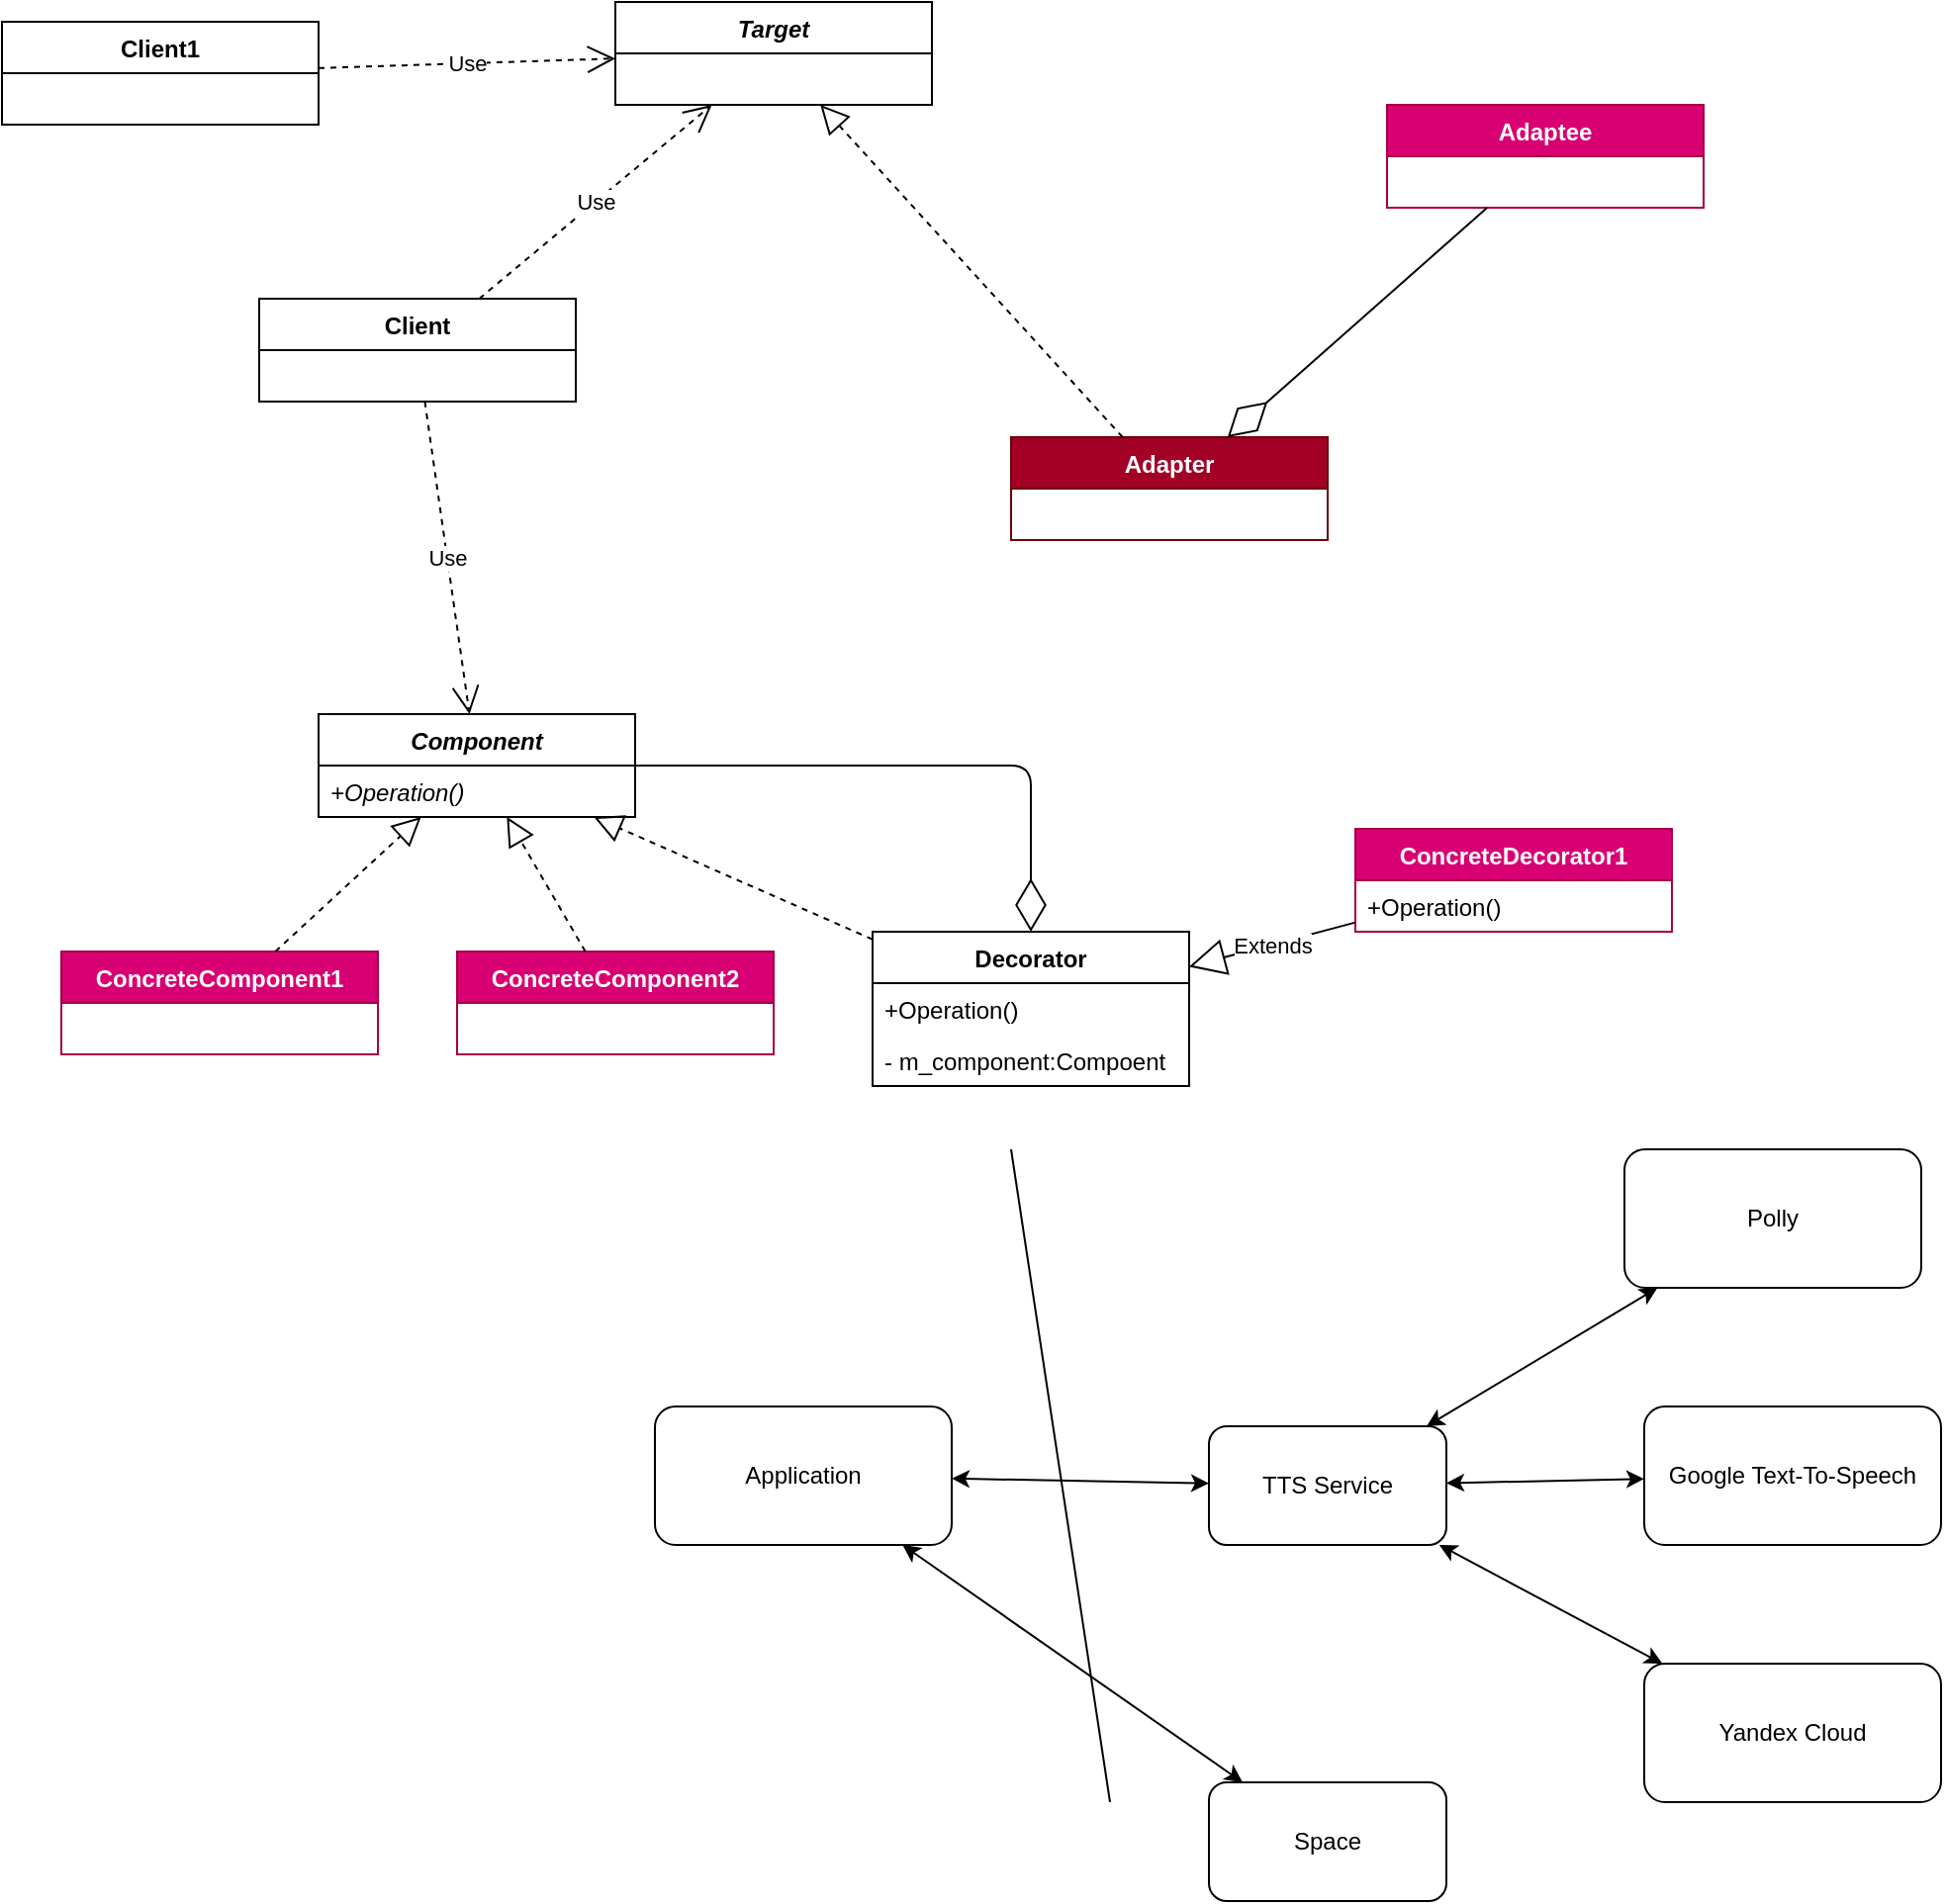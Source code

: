 <mxfile version="14.1.8" type="device"><diagram id="Q8CXIsuBDNoDSrdsRN5t" name="Страница 1"><mxGraphModel dx="2032" dy="1865" grid="1" gridSize="10" guides="1" tooltips="1" connect="1" arrows="1" fold="1" page="1" pageScale="1" pageWidth="827" pageHeight="1169" math="0" shadow="0"><root><mxCell id="0"/><mxCell id="1" parent="0"/><mxCell id="nOBl9FINNaGCTGfvxAKD-1" value="Application" style="rounded=1;whiteSpace=wrap;html=1;" vertex="1" parent="1"><mxGeometry x="60" y="350" width="150" height="70" as="geometry"/></mxCell><mxCell id="nOBl9FINNaGCTGfvxAKD-2" value="Google Text-To-Speech" style="rounded=1;whiteSpace=wrap;html=1;" vertex="1" parent="1"><mxGeometry x="560" y="350" width="150" height="70" as="geometry"/></mxCell><mxCell id="nOBl9FINNaGCTGfvxAKD-3" value="Polly" style="rounded=1;whiteSpace=wrap;html=1;" vertex="1" parent="1"><mxGeometry x="550" y="220" width="150" height="70" as="geometry"/></mxCell><mxCell id="nOBl9FINNaGCTGfvxAKD-4" value="Yandex Cloud" style="rounded=1;whiteSpace=wrap;html=1;" vertex="1" parent="1"><mxGeometry x="560" y="480" width="150" height="70" as="geometry"/></mxCell><mxCell id="nOBl9FINNaGCTGfvxAKD-5" value="" style="endArrow=classic;startArrow=classic;html=1;" edge="1" parent="1" source="nOBl9FINNaGCTGfvxAKD-9" target="nOBl9FINNaGCTGfvxAKD-2"><mxGeometry width="50" height="50" relative="1" as="geometry"><mxPoint x="260" y="340" as="sourcePoint"/><mxPoint x="310" y="290" as="targetPoint"/></mxGeometry></mxCell><mxCell id="nOBl9FINNaGCTGfvxAKD-6" value="" style="endArrow=classic;startArrow=classic;html=1;" edge="1" parent="1" source="nOBl9FINNaGCTGfvxAKD-9" target="nOBl9FINNaGCTGfvxAKD-3"><mxGeometry width="50" height="50" relative="1" as="geometry"><mxPoint x="260" y="340" as="sourcePoint"/><mxPoint x="310" y="290" as="targetPoint"/></mxGeometry></mxCell><mxCell id="nOBl9FINNaGCTGfvxAKD-7" value="" style="endArrow=classic;startArrow=classic;html=1;" edge="1" parent="1" source="nOBl9FINNaGCTGfvxAKD-1" target="nOBl9FINNaGCTGfvxAKD-9"><mxGeometry width="50" height="50" relative="1" as="geometry"><mxPoint x="260" y="340" as="sourcePoint"/><mxPoint x="310" y="290" as="targetPoint"/></mxGeometry></mxCell><mxCell id="nOBl9FINNaGCTGfvxAKD-9" value="TTS Service" style="rounded=1;whiteSpace=wrap;html=1;" vertex="1" parent="1"><mxGeometry x="340" y="360" width="120" height="60" as="geometry"/></mxCell><mxCell id="nOBl9FINNaGCTGfvxAKD-10" value="" style="endArrow=classic;startArrow=classic;html=1;" edge="1" parent="1" source="nOBl9FINNaGCTGfvxAKD-9" target="nOBl9FINNaGCTGfvxAKD-4"><mxGeometry width="50" height="50" relative="1" as="geometry"><mxPoint x="260" y="340" as="sourcePoint"/><mxPoint x="310" y="290" as="targetPoint"/></mxGeometry></mxCell><mxCell id="nOBl9FINNaGCTGfvxAKD-11" value="" style="endArrow=none;html=1;" edge="1" parent="1"><mxGeometry width="50" height="50" relative="1" as="geometry"><mxPoint x="290" y="550" as="sourcePoint"/><mxPoint x="240" y="220" as="targetPoint"/></mxGeometry></mxCell><mxCell id="nOBl9FINNaGCTGfvxAKD-12" value="Space" style="rounded=1;whiteSpace=wrap;html=1;" vertex="1" parent="1"><mxGeometry x="340" y="540" width="120" height="60" as="geometry"/></mxCell><mxCell id="nOBl9FINNaGCTGfvxAKD-13" value="" style="endArrow=classic;startArrow=classic;html=1;" edge="1" parent="1" source="nOBl9FINNaGCTGfvxAKD-1" target="nOBl9FINNaGCTGfvxAKD-12"><mxGeometry width="50" height="50" relative="1" as="geometry"><mxPoint x="260" y="340" as="sourcePoint"/><mxPoint x="310" y="290" as="targetPoint"/></mxGeometry></mxCell><mxCell id="nOBl9FINNaGCTGfvxAKD-14" value="Client" style="swimlane;fontStyle=1;align=center;verticalAlign=top;childLayout=stackLayout;horizontal=1;startSize=26;horizontalStack=0;resizeParent=1;resizeParentMax=0;resizeLast=0;collapsible=1;marginBottom=0;" vertex="1" parent="1"><mxGeometry x="-140" y="-210" width="160" height="52" as="geometry"/></mxCell><mxCell id="nOBl9FINNaGCTGfvxAKD-18" value="Target" style="swimlane;fontStyle=3;align=center;verticalAlign=top;childLayout=stackLayout;horizontal=1;startSize=26;horizontalStack=0;resizeParent=1;resizeParentMax=0;resizeLast=0;collapsible=1;marginBottom=0;" vertex="1" parent="1"><mxGeometry x="40" y="-360" width="160" height="52" as="geometry"/></mxCell><mxCell id="nOBl9FINNaGCTGfvxAKD-19" value="Use" style="endArrow=open;endSize=12;dashed=1;html=1;" edge="1" parent="1" source="nOBl9FINNaGCTGfvxAKD-14" target="nOBl9FINNaGCTGfvxAKD-18"><mxGeometry width="160" relative="1" as="geometry"><mxPoint x="-30" y="-120" as="sourcePoint"/><mxPoint x="130" y="-120" as="targetPoint"/></mxGeometry></mxCell><mxCell id="nOBl9FINNaGCTGfvxAKD-20" value="Adapter" style="swimlane;fontStyle=1;align=center;verticalAlign=top;childLayout=stackLayout;horizontal=1;startSize=26;horizontalStack=0;resizeParent=1;resizeParentMax=0;resizeLast=0;collapsible=1;marginBottom=0;fillColor=#a20025;strokeColor=#6F0000;fontColor=#ffffff;" vertex="1" parent="1"><mxGeometry x="240" y="-140" width="160" height="52" as="geometry"/></mxCell><mxCell id="nOBl9FINNaGCTGfvxAKD-21" value="" style="endArrow=block;dashed=1;endFill=0;endSize=12;html=1;" edge="1" parent="1" source="nOBl9FINNaGCTGfvxAKD-20" target="nOBl9FINNaGCTGfvxAKD-18"><mxGeometry width="160" relative="1" as="geometry"><mxPoint x="150" y="-120" as="sourcePoint"/><mxPoint x="310" y="-120" as="targetPoint"/></mxGeometry></mxCell><mxCell id="nOBl9FINNaGCTGfvxAKD-22" value="Adaptee" style="swimlane;fontStyle=1;align=center;verticalAlign=top;childLayout=stackLayout;horizontal=1;startSize=26;horizontalStack=0;resizeParent=1;resizeParentMax=0;resizeLast=0;collapsible=1;marginBottom=0;fillColor=#d80073;strokeColor=#A50040;fontColor=#ffffff;" vertex="1" parent="1"><mxGeometry x="430" y="-308" width="160" height="52" as="geometry"/></mxCell><mxCell id="nOBl9FINNaGCTGfvxAKD-23" value="" style="endArrow=diamondThin;endFill=0;endSize=24;html=1;" edge="1" parent="1" source="nOBl9FINNaGCTGfvxAKD-22" target="nOBl9FINNaGCTGfvxAKD-20"><mxGeometry width="160" relative="1" as="geometry"><mxPoint x="170" y="30" as="sourcePoint"/><mxPoint x="330" y="30" as="targetPoint"/></mxGeometry></mxCell><mxCell id="nOBl9FINNaGCTGfvxAKD-24" value="Component" style="swimlane;fontStyle=3;align=center;verticalAlign=top;childLayout=stackLayout;horizontal=1;startSize=26;horizontalStack=0;resizeParent=1;resizeParentMax=0;resizeLast=0;collapsible=1;marginBottom=0;" vertex="1" parent="1"><mxGeometry x="-110" width="160" height="52" as="geometry"/></mxCell><mxCell id="nOBl9FINNaGCTGfvxAKD-40" value="+Operation()" style="text;strokeColor=none;fillColor=none;align=left;verticalAlign=top;spacingLeft=4;spacingRight=4;overflow=hidden;rotatable=0;points=[[0,0.5],[1,0.5]];portConstraint=eastwest;fontStyle=2" vertex="1" parent="nOBl9FINNaGCTGfvxAKD-24"><mxGeometry y="26" width="160" height="26" as="geometry"/></mxCell><mxCell id="nOBl9FINNaGCTGfvxAKD-25" value="Use" style="endArrow=open;endSize=12;dashed=1;html=1;" edge="1" parent="1" source="nOBl9FINNaGCTGfvxAKD-14" target="nOBl9FINNaGCTGfvxAKD-24"><mxGeometry width="160" relative="1" as="geometry"><mxPoint x="-30" y="-120" as="sourcePoint"/><mxPoint x="130" y="-120" as="targetPoint"/></mxGeometry></mxCell><mxCell id="nOBl9FINNaGCTGfvxAKD-26" value="ConcreteComponent1" style="swimlane;fontStyle=1;align=center;verticalAlign=top;childLayout=stackLayout;horizontal=1;startSize=26;horizontalStack=0;resizeParent=1;resizeParentMax=0;resizeLast=0;collapsible=1;marginBottom=0;fillColor=#d80073;strokeColor=#A50040;fontColor=#ffffff;" vertex="1" parent="1"><mxGeometry x="-240" y="120" width="160" height="52" as="geometry"/></mxCell><mxCell id="nOBl9FINNaGCTGfvxAKD-27" value="ConcreteComponent2" style="swimlane;fontStyle=1;align=center;verticalAlign=top;childLayout=stackLayout;horizontal=1;startSize=26;horizontalStack=0;resizeParent=1;resizeParentMax=0;resizeLast=0;collapsible=1;marginBottom=0;fillColor=#d80073;strokeColor=#A50040;fontColor=#ffffff;" vertex="1" parent="1"><mxGeometry x="-40" y="120" width="160" height="52" as="geometry"/></mxCell><mxCell id="nOBl9FINNaGCTGfvxAKD-28" value="" style="endArrow=block;dashed=1;endFill=0;endSize=12;html=1;" edge="1" parent="1" source="nOBl9FINNaGCTGfvxAKD-26" target="nOBl9FINNaGCTGfvxAKD-24"><mxGeometry width="160" relative="1" as="geometry"><mxPoint x="-200" y="80" as="sourcePoint"/><mxPoint x="-40" y="80" as="targetPoint"/></mxGeometry></mxCell><mxCell id="nOBl9FINNaGCTGfvxAKD-29" value="" style="endArrow=block;dashed=1;endFill=0;endSize=12;html=1;" edge="1" parent="1" source="nOBl9FINNaGCTGfvxAKD-27" target="nOBl9FINNaGCTGfvxAKD-24"><mxGeometry width="160" relative="1" as="geometry"><mxPoint x="-200" y="80" as="sourcePoint"/><mxPoint x="-40" y="80" as="targetPoint"/></mxGeometry></mxCell><mxCell id="nOBl9FINNaGCTGfvxAKD-30" value="Decorator" style="swimlane;fontStyle=1;align=center;verticalAlign=top;childLayout=stackLayout;horizontal=1;startSize=26;horizontalStack=0;resizeParent=1;resizeParentMax=0;resizeLast=0;collapsible=1;marginBottom=0;" vertex="1" parent="1"><mxGeometry x="170" y="110" width="160" height="78" as="geometry"/></mxCell><mxCell id="nOBl9FINNaGCTGfvxAKD-41" value="+Operation()" style="text;strokeColor=none;fillColor=none;align=left;verticalAlign=top;spacingLeft=4;spacingRight=4;overflow=hidden;rotatable=0;points=[[0,0.5],[1,0.5]];portConstraint=eastwest;fontStyle=0" vertex="1" parent="nOBl9FINNaGCTGfvxAKD-30"><mxGeometry y="26" width="160" height="26" as="geometry"/></mxCell><mxCell id="nOBl9FINNaGCTGfvxAKD-33" value="- m_component:Compoent" style="text;strokeColor=none;fillColor=none;align=left;verticalAlign=top;spacingLeft=4;spacingRight=4;overflow=hidden;rotatable=0;points=[[0,0.5],[1,0.5]];portConstraint=eastwest;" vertex="1" parent="nOBl9FINNaGCTGfvxAKD-30"><mxGeometry y="52" width="160" height="26" as="geometry"/></mxCell><mxCell id="nOBl9FINNaGCTGfvxAKD-31" value="" style="endArrow=block;dashed=1;endFill=0;endSize=12;html=1;" edge="1" parent="1" source="nOBl9FINNaGCTGfvxAKD-30" target="nOBl9FINNaGCTGfvxAKD-24"><mxGeometry width="160" relative="1" as="geometry"><mxPoint x="-200" y="80" as="sourcePoint"/><mxPoint x="-40" y="80" as="targetPoint"/></mxGeometry></mxCell><mxCell id="nOBl9FINNaGCTGfvxAKD-32" value="" style="endArrow=diamondThin;endFill=0;endSize=24;html=1;edgeStyle=orthogonalEdgeStyle;" edge="1" parent="1" source="nOBl9FINNaGCTGfvxAKD-24" target="nOBl9FINNaGCTGfvxAKD-30"><mxGeometry width="160" relative="1" as="geometry"><mxPoint x="230" y="60" as="sourcePoint"/><mxPoint x="390" y="60" as="targetPoint"/></mxGeometry></mxCell><mxCell id="nOBl9FINNaGCTGfvxAKD-38" value="ConcreteDecorator1" style="swimlane;fontStyle=1;align=center;verticalAlign=top;childLayout=stackLayout;horizontal=1;startSize=26;horizontalStack=0;resizeParent=1;resizeParentMax=0;resizeLast=0;collapsible=1;marginBottom=0;fillColor=#d80073;strokeColor=#A50040;fontColor=#ffffff;" vertex="1" parent="1"><mxGeometry x="414" y="58" width="160" height="52" as="geometry"/></mxCell><mxCell id="nOBl9FINNaGCTGfvxAKD-42" value="+Operation()" style="text;strokeColor=none;fillColor=none;align=left;verticalAlign=top;spacingLeft=4;spacingRight=4;overflow=hidden;rotatable=0;points=[[0,0.5],[1,0.5]];portConstraint=eastwest;fontStyle=0" vertex="1" parent="nOBl9FINNaGCTGfvxAKD-38"><mxGeometry y="26" width="160" height="26" as="geometry"/></mxCell><mxCell id="nOBl9FINNaGCTGfvxAKD-43" value="Extends" style="endArrow=block;endSize=16;endFill=0;html=1;" edge="1" parent="1" source="nOBl9FINNaGCTGfvxAKD-38" target="nOBl9FINNaGCTGfvxAKD-30"><mxGeometry width="160" relative="1" as="geometry"><mxPoint x="350" y="140" as="sourcePoint"/><mxPoint x="510" y="140" as="targetPoint"/></mxGeometry></mxCell><mxCell id="nOBl9FINNaGCTGfvxAKD-44" value="Client1" style="swimlane;fontStyle=1;align=center;verticalAlign=top;childLayout=stackLayout;horizontal=1;startSize=26;horizontalStack=0;resizeParent=1;resizeParentMax=0;resizeLast=0;collapsible=1;marginBottom=0;" vertex="1" parent="1"><mxGeometry x="-270" y="-350" width="160" height="52" as="geometry"/></mxCell><mxCell id="nOBl9FINNaGCTGfvxAKD-45" value="Use" style="endArrow=open;endSize=12;dashed=1;html=1;" edge="1" parent="1" source="nOBl9FINNaGCTGfvxAKD-44" target="nOBl9FINNaGCTGfvxAKD-18"><mxGeometry width="160" relative="1" as="geometry"><mxPoint x="-30" y="-120" as="sourcePoint"/><mxPoint x="130" y="-120" as="targetPoint"/></mxGeometry></mxCell></root></mxGraphModel></diagram></mxfile>